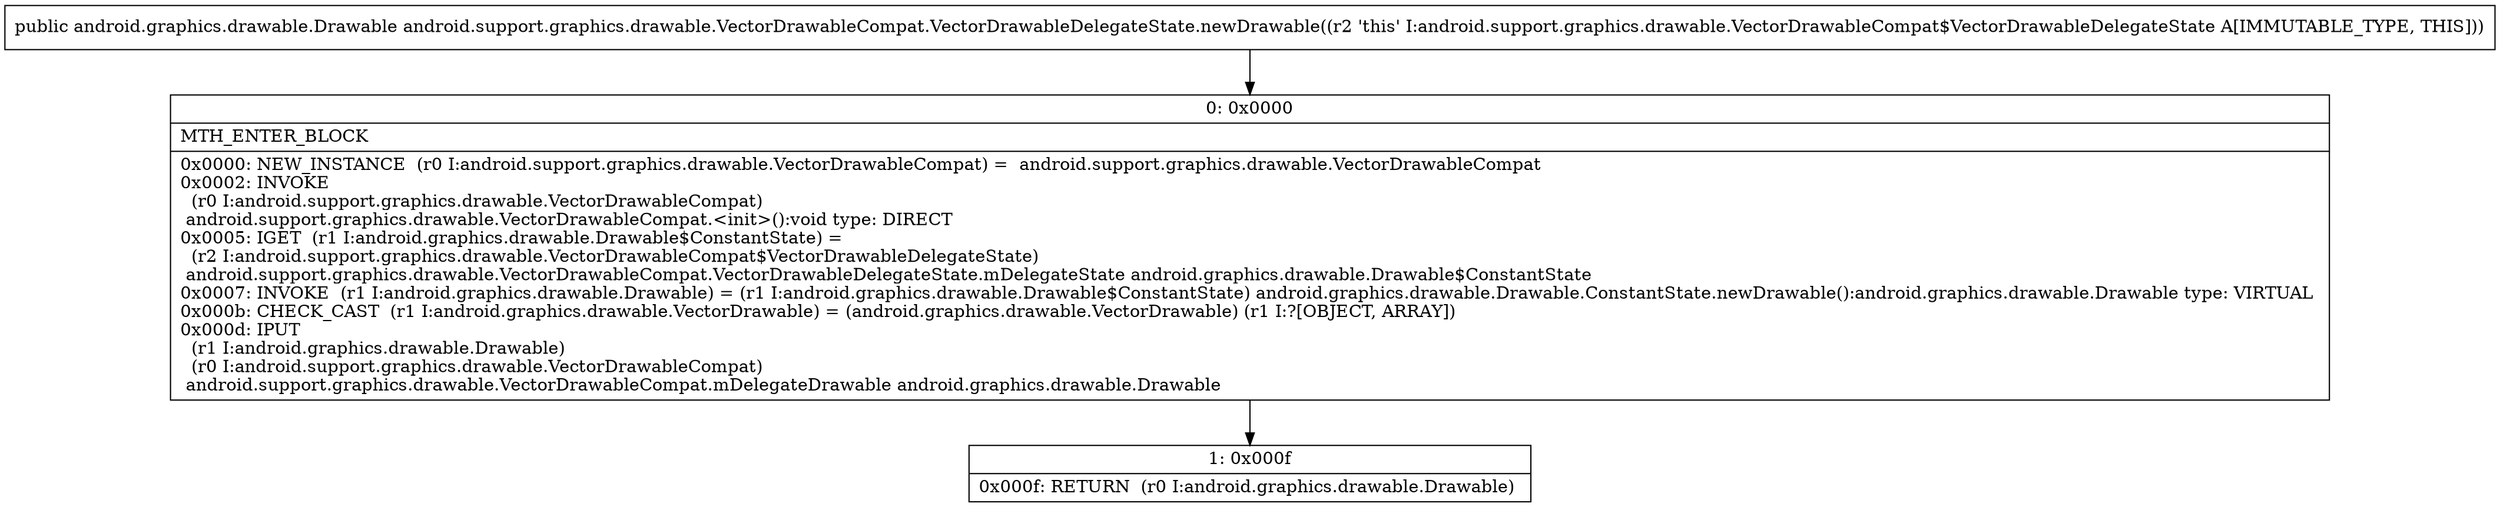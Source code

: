 digraph "CFG forandroid.support.graphics.drawable.VectorDrawableCompat.VectorDrawableDelegateState.newDrawable()Landroid\/graphics\/drawable\/Drawable;" {
Node_0 [shape=record,label="{0\:\ 0x0000|MTH_ENTER_BLOCK\l|0x0000: NEW_INSTANCE  (r0 I:android.support.graphics.drawable.VectorDrawableCompat) =  android.support.graphics.drawable.VectorDrawableCompat \l0x0002: INVOKE  \l  (r0 I:android.support.graphics.drawable.VectorDrawableCompat)\l android.support.graphics.drawable.VectorDrawableCompat.\<init\>():void type: DIRECT \l0x0005: IGET  (r1 I:android.graphics.drawable.Drawable$ConstantState) = \l  (r2 I:android.support.graphics.drawable.VectorDrawableCompat$VectorDrawableDelegateState)\l android.support.graphics.drawable.VectorDrawableCompat.VectorDrawableDelegateState.mDelegateState android.graphics.drawable.Drawable$ConstantState \l0x0007: INVOKE  (r1 I:android.graphics.drawable.Drawable) = (r1 I:android.graphics.drawable.Drawable$ConstantState) android.graphics.drawable.Drawable.ConstantState.newDrawable():android.graphics.drawable.Drawable type: VIRTUAL \l0x000b: CHECK_CAST  (r1 I:android.graphics.drawable.VectorDrawable) = (android.graphics.drawable.VectorDrawable) (r1 I:?[OBJECT, ARRAY]) \l0x000d: IPUT  \l  (r1 I:android.graphics.drawable.Drawable)\l  (r0 I:android.support.graphics.drawable.VectorDrawableCompat)\l android.support.graphics.drawable.VectorDrawableCompat.mDelegateDrawable android.graphics.drawable.Drawable \l}"];
Node_1 [shape=record,label="{1\:\ 0x000f|0x000f: RETURN  (r0 I:android.graphics.drawable.Drawable) \l}"];
MethodNode[shape=record,label="{public android.graphics.drawable.Drawable android.support.graphics.drawable.VectorDrawableCompat.VectorDrawableDelegateState.newDrawable((r2 'this' I:android.support.graphics.drawable.VectorDrawableCompat$VectorDrawableDelegateState A[IMMUTABLE_TYPE, THIS])) }"];
MethodNode -> Node_0;
Node_0 -> Node_1;
}

